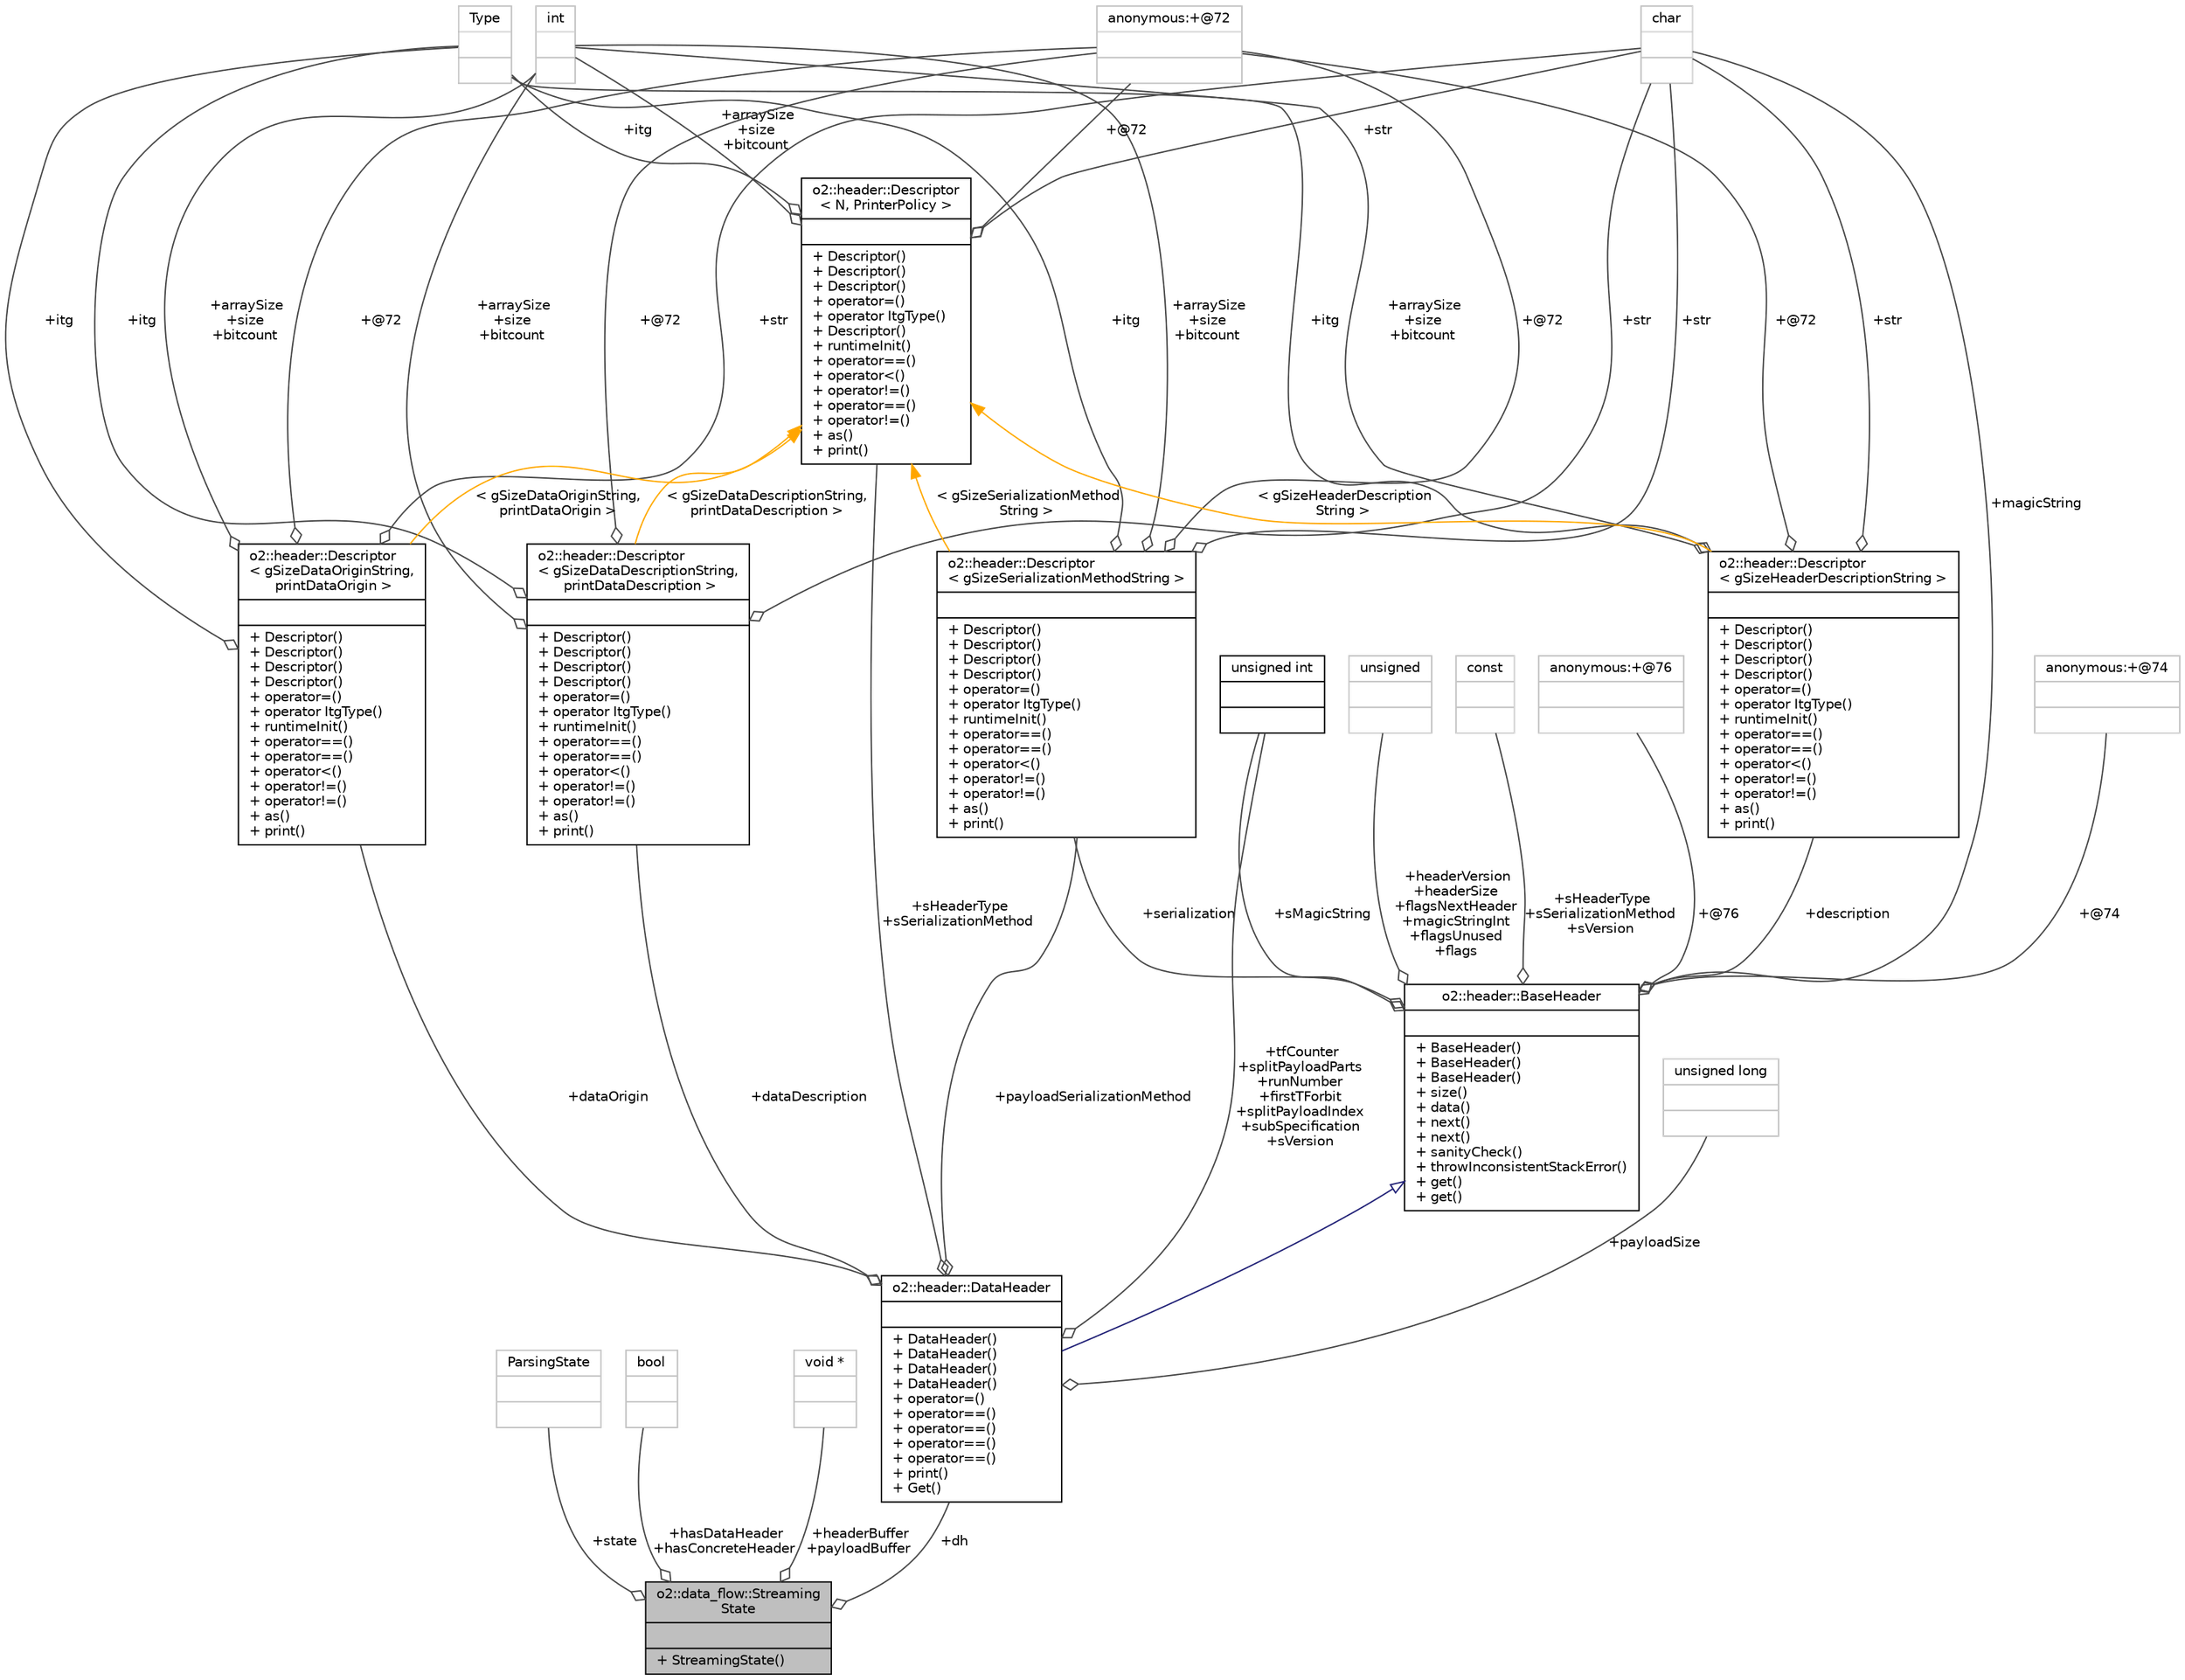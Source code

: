 digraph "o2::data_flow::StreamingState"
{
 // INTERACTIVE_SVG=YES
  bgcolor="transparent";
  edge [fontname="Helvetica",fontsize="10",labelfontname="Helvetica",labelfontsize="10"];
  node [fontname="Helvetica",fontsize="10",shape=record];
  Node1 [label="{o2::data_flow::Streaming\lState\n||+ StreamingState()\l}",height=0.2,width=0.4,color="black", fillcolor="grey75", style="filled", fontcolor="black"];
  Node2 -> Node1 [color="grey25",fontsize="10",style="solid",label=" +state" ,arrowhead="odiamond",fontname="Helvetica"];
  Node2 [label="{ParsingState\n||}",height=0.2,width=0.4,color="grey75"];
  Node3 -> Node1 [color="grey25",fontsize="10",style="solid",label=" +hasDataHeader\n+hasConcreteHeader" ,arrowhead="odiamond",fontname="Helvetica"];
  Node3 [label="{bool\n||}",height=0.2,width=0.4,color="grey75"];
  Node4 -> Node1 [color="grey25",fontsize="10",style="solid",label=" +headerBuffer\n+payloadBuffer" ,arrowhead="odiamond",fontname="Helvetica"];
  Node4 [label="{void *\n||}",height=0.2,width=0.4,color="grey75"];
  Node5 -> Node1 [color="grey25",fontsize="10",style="solid",label=" +dh" ,arrowhead="odiamond",fontname="Helvetica"];
  Node5 [label="{o2::header::DataHeader\n||+ DataHeader()\l+ DataHeader()\l+ DataHeader()\l+ DataHeader()\l+ operator=()\l+ operator==()\l+ operator==()\l+ operator==()\l+ operator==()\l+ print()\l+ Get()\l}",height=0.2,width=0.4,color="black",URL="$db/d87/structo2_1_1header_1_1DataHeader.html",tooltip="the main header struct "];
  Node6 -> Node5 [dir="back",color="midnightblue",fontsize="10",style="solid",arrowtail="onormal",fontname="Helvetica"];
  Node6 [label="{o2::header::BaseHeader\n||+ BaseHeader()\l+ BaseHeader()\l+ BaseHeader()\l+ size()\l+ data()\l+ next()\l+ next()\l+ sanityCheck()\l+ throwInconsistentStackError()\l+ get()\l+ get()\l}",height=0.2,width=0.4,color="black",URL="$d8/dbd/structo2_1_1header_1_1BaseHeader.html",tooltip="the base header struct Every header type must begin (i.e. derive) with this. Don&#39;t use this struct di..."];
  Node7 -> Node6 [color="grey25",fontsize="10",style="solid",label=" +description" ,arrowhead="odiamond",fontname="Helvetica"];
  Node7 [label="{o2::header::Descriptor\l\< gSizeHeaderDescriptionString \>\n||+ Descriptor()\l+ Descriptor()\l+ Descriptor()\l+ Descriptor()\l+ operator=()\l+ operator ItgType()\l+ runtimeInit()\l+ operator==()\l+ operator==()\l+ operator\<()\l+ operator!=()\l+ operator!=()\l+ as()\l+ print()\l}",height=0.2,width=0.4,color="black",URL="$d9/db3/structo2_1_1header_1_1Descriptor.html"];
  Node8 -> Node7 [color="grey25",fontsize="10",style="solid",label=" +itg" ,arrowhead="odiamond",fontname="Helvetica"];
  Node8 [label="{Type\n||}",height=0.2,width=0.4,color="grey75"];
  Node9 -> Node7 [color="grey25",fontsize="10",style="solid",label=" +str" ,arrowhead="odiamond",fontname="Helvetica"];
  Node9 [label="{char\n||}",height=0.2,width=0.4,color="grey75"];
  Node10 -> Node7 [color="grey25",fontsize="10",style="solid",label=" +arraySize\n+size\n+bitcount" ,arrowhead="odiamond",fontname="Helvetica"];
  Node10 [label="{int\n||}",height=0.2,width=0.4,color="grey75"];
  Node11 -> Node7 [color="grey25",fontsize="10",style="solid",label=" +@72" ,arrowhead="odiamond",fontname="Helvetica"];
  Node11 [label="{anonymous:+@72\n||}",height=0.2,width=0.4,color="grey75"];
  Node12 -> Node7 [dir="back",color="orange",fontsize="10",style="solid",label=" \< gSizeHeaderDescription\lString \>" ,fontname="Helvetica"];
  Node12 [label="{o2::header::Descriptor\l\< N, PrinterPolicy \>\n||+ Descriptor()\l+ Descriptor()\l+ Descriptor()\l+ operator=()\l+ operator ItgType()\l+ Descriptor()\l+ runtimeInit()\l+ operator==()\l+ operator\<()\l+ operator!=()\l+ operator==()\l+ operator!=()\l+ as()\l+ print()\l}",height=0.2,width=0.4,color="black",URL="$d9/db3/structo2_1_1header_1_1Descriptor.html"];
  Node8 -> Node12 [color="grey25",fontsize="10",style="solid",label=" +itg" ,arrowhead="odiamond",fontname="Helvetica"];
  Node9 -> Node12 [color="grey25",fontsize="10",style="solid",label=" +str" ,arrowhead="odiamond",fontname="Helvetica"];
  Node10 -> Node12 [color="grey25",fontsize="10",style="solid",label=" +arraySize\n+size\n+bitcount" ,arrowhead="odiamond",fontname="Helvetica"];
  Node11 -> Node12 [color="grey25",fontsize="10",style="solid",label=" +@72" ,arrowhead="odiamond",fontname="Helvetica"];
  Node9 -> Node6 [color="grey25",fontsize="10",style="solid",label=" +magicString" ,arrowhead="odiamond",fontname="Helvetica"];
  Node13 -> Node6 [color="grey25",fontsize="10",style="solid",label=" +serialization" ,arrowhead="odiamond",fontname="Helvetica"];
  Node13 [label="{o2::header::Descriptor\l\< gSizeSerializationMethodString \>\n||+ Descriptor()\l+ Descriptor()\l+ Descriptor()\l+ Descriptor()\l+ operator=()\l+ operator ItgType()\l+ runtimeInit()\l+ operator==()\l+ operator==()\l+ operator\<()\l+ operator!=()\l+ operator!=()\l+ as()\l+ print()\l}",height=0.2,width=0.4,color="black",URL="$d9/db3/structo2_1_1header_1_1Descriptor.html"];
  Node8 -> Node13 [color="grey25",fontsize="10",style="solid",label=" +itg" ,arrowhead="odiamond",fontname="Helvetica"];
  Node9 -> Node13 [color="grey25",fontsize="10",style="solid",label=" +str" ,arrowhead="odiamond",fontname="Helvetica"];
  Node10 -> Node13 [color="grey25",fontsize="10",style="solid",label=" +arraySize\n+size\n+bitcount" ,arrowhead="odiamond",fontname="Helvetica"];
  Node11 -> Node13 [color="grey25",fontsize="10",style="solid",label=" +@72" ,arrowhead="odiamond",fontname="Helvetica"];
  Node12 -> Node13 [dir="back",color="orange",fontsize="10",style="solid",label=" \< gSizeSerializationMethod\lString \>" ,fontname="Helvetica"];
  Node14 -> Node6 [color="grey25",fontsize="10",style="solid",label=" +sMagicString" ,arrowhead="odiamond",fontname="Helvetica"];
  Node14 [label="{unsigned int\n||}",height=0.2,width=0.4,color="black",URL="$d2/d5f/classunsigned_01int.html"];
  Node15 -> Node6 [color="grey25",fontsize="10",style="solid",label=" +@74" ,arrowhead="odiamond",fontname="Helvetica"];
  Node15 [label="{anonymous:+@74\n||}",height=0.2,width=0.4,color="grey75"];
  Node16 -> Node6 [color="grey25",fontsize="10",style="solid",label=" +headerVersion\n+headerSize\n+flagsNextHeader\n+magicStringInt\n+flagsUnused\n+flags" ,arrowhead="odiamond",fontname="Helvetica"];
  Node16 [label="{unsigned\n||}",height=0.2,width=0.4,color="grey75"];
  Node17 -> Node6 [color="grey25",fontsize="10",style="solid",label=" +sHeaderType\n+sSerializationMethod\n+sVersion" ,arrowhead="odiamond",fontname="Helvetica"];
  Node17 [label="{const\n||}",height=0.2,width=0.4,color="grey75"];
  Node18 -> Node6 [color="grey25",fontsize="10",style="solid",label=" +@76" ,arrowhead="odiamond",fontname="Helvetica"];
  Node18 [label="{anonymous:+@76\n||}",height=0.2,width=0.4,color="grey75"];
  Node19 -> Node5 [color="grey25",fontsize="10",style="solid",label=" +payloadSize" ,arrowhead="odiamond",fontname="Helvetica"];
  Node19 [label="{unsigned long\n||}",height=0.2,width=0.4,color="grey75"];
  Node20 -> Node5 [color="grey25",fontsize="10",style="solid",label=" +dataOrigin" ,arrowhead="odiamond",fontname="Helvetica"];
  Node20 [label="{o2::header::Descriptor\l\< gSizeDataOriginString,\l printDataOrigin \>\n||+ Descriptor()\l+ Descriptor()\l+ Descriptor()\l+ Descriptor()\l+ operator=()\l+ operator ItgType()\l+ runtimeInit()\l+ operator==()\l+ operator==()\l+ operator\<()\l+ operator!=()\l+ operator!=()\l+ as()\l+ print()\l}",height=0.2,width=0.4,color="black",URL="$d9/db3/structo2_1_1header_1_1Descriptor.html"];
  Node8 -> Node20 [color="grey25",fontsize="10",style="solid",label=" +itg" ,arrowhead="odiamond",fontname="Helvetica"];
  Node9 -> Node20 [color="grey25",fontsize="10",style="solid",label=" +str" ,arrowhead="odiamond",fontname="Helvetica"];
  Node10 -> Node20 [color="grey25",fontsize="10",style="solid",label=" +arraySize\n+size\n+bitcount" ,arrowhead="odiamond",fontname="Helvetica"];
  Node11 -> Node20 [color="grey25",fontsize="10",style="solid",label=" +@72" ,arrowhead="odiamond",fontname="Helvetica"];
  Node12 -> Node20 [dir="back",color="orange",fontsize="10",style="solid",label=" \< gSizeDataOriginString,\l printDataOrigin \>" ,fontname="Helvetica"];
  Node21 -> Node5 [color="grey25",fontsize="10",style="solid",label=" +dataDescription" ,arrowhead="odiamond",fontname="Helvetica"];
  Node21 [label="{o2::header::Descriptor\l\< gSizeDataDescriptionString,\l printDataDescription \>\n||+ Descriptor()\l+ Descriptor()\l+ Descriptor()\l+ Descriptor()\l+ operator=()\l+ operator ItgType()\l+ runtimeInit()\l+ operator==()\l+ operator==()\l+ operator\<()\l+ operator!=()\l+ operator!=()\l+ as()\l+ print()\l}",height=0.2,width=0.4,color="black",URL="$d9/db3/structo2_1_1header_1_1Descriptor.html"];
  Node8 -> Node21 [color="grey25",fontsize="10",style="solid",label=" +itg" ,arrowhead="odiamond",fontname="Helvetica"];
  Node9 -> Node21 [color="grey25",fontsize="10",style="solid",label=" +str" ,arrowhead="odiamond",fontname="Helvetica"];
  Node10 -> Node21 [color="grey25",fontsize="10",style="solid",label=" +arraySize\n+size\n+bitcount" ,arrowhead="odiamond",fontname="Helvetica"];
  Node11 -> Node21 [color="grey25",fontsize="10",style="solid",label=" +@72" ,arrowhead="odiamond",fontname="Helvetica"];
  Node12 -> Node21 [dir="back",color="orange",fontsize="10",style="solid",label=" \< gSizeDataDescriptionString,\l printDataDescription \>" ,fontname="Helvetica"];
  Node13 -> Node5 [color="grey25",fontsize="10",style="solid",label=" +payloadSerializationMethod" ,arrowhead="odiamond",fontname="Helvetica"];
  Node14 -> Node5 [color="grey25",fontsize="10",style="solid",label=" +tfCounter\n+splitPayloadParts\n+runNumber\n+firstTForbit\n+splitPayloadIndex\n+subSpecification\n+sVersion" ,arrowhead="odiamond",fontname="Helvetica"];
  Node12 -> Node5 [color="grey25",fontsize="10",style="solid",label=" +sHeaderType\n+sSerializationMethod" ,arrowhead="odiamond",fontname="Helvetica"];
}
